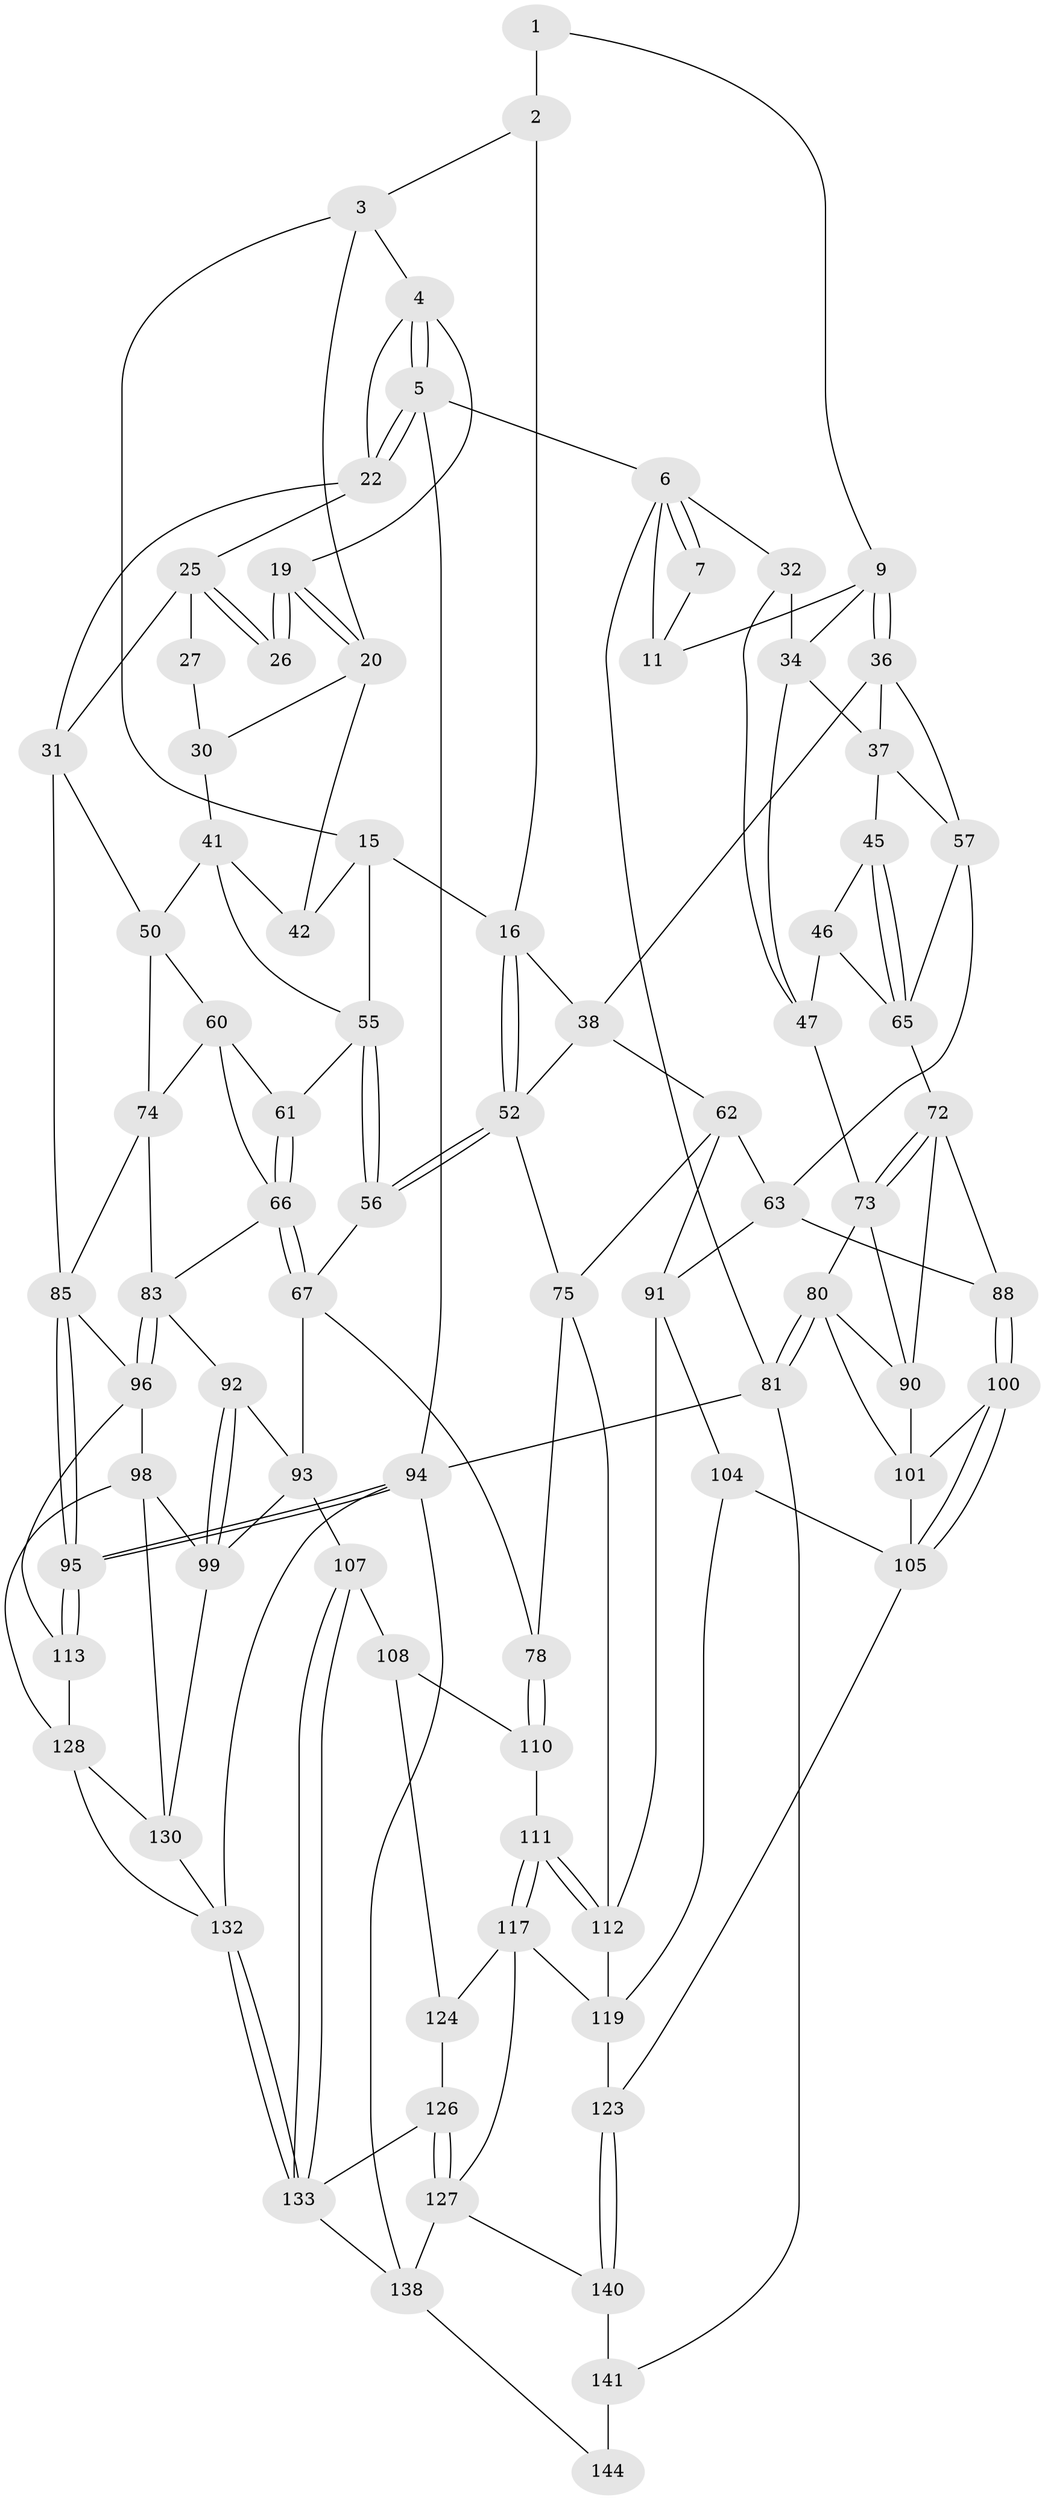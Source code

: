 // original degree distribution, {3: 0.027777777777777776, 4: 0.2152777777777778, 6: 0.22916666666666666, 5: 0.5277777777777778}
// Generated by graph-tools (version 1.1) at 2025/11/02/27/25 16:11:57]
// undirected, 84 vertices, 180 edges
graph export_dot {
graph [start="1"]
  node [color=gray90,style=filled];
  1 [pos="+0.23093909396320156+0",super="+8"];
  2 [pos="+0.3534472023893385+0",super="+13"];
  3 [pos="+0.6191428198631517+0",super="+14"];
  4 [pos="+0.8993871916604541+0",super="+18"];
  5 [pos="+1+0"];
  6 [pos="+0+0",super="+24"];
  7 [pos="+0.1364510266238472+0"];
  9 [pos="+0.17224092822036818+0.11008630576802904",super="+10"];
  11 [pos="+0.09764360610971207+0.10315683404932918",super="+12"];
  15 [pos="+0.4923442431025323+0.16621328806829155",super="+43"];
  16 [pos="+0.48830715470530045+0.16829687174504557",super="+17"];
  19 [pos="+0.7993209091449655+0.0879524995982597"];
  20 [pos="+0.7401556852000845+0.1224576377323608",super="+21"];
  22 [pos="+1+0.16365334985091462",super="+23"];
  25 [pos="+0.923651530534442+0.10085804010551891",super="+29"];
  26 [pos="+0.8552223730936813+0.11002856290079555"];
  27 [pos="+0.8580272293434762+0.12644175129552082",super="+28"];
  30 [pos="+0.8399765717152342+0.19837905079663182",super="+40"];
  31 [pos="+1+0.30909790487620664",super="+49"];
  32 [pos="+0+0.07095695650754225",super="+33"];
  34 [pos="+0.07937038636591648+0.21704965613629643",super="+35"];
  36 [pos="+0.19710451105347357+0.24798215205401997",super="+39"];
  37 [pos="+0.09951648901555891+0.23164085951621305",super="+44"];
  38 [pos="+0.3128870933671855+0.26883010614461633",super="+54"];
  41 [pos="+0.8559932885975367+0.2624514362139308",super="+51"];
  42 [pos="+0.7197966958415692+0.26404698661337084"];
  45 [pos="+0.030923432121764904+0.3369902624264866"];
  46 [pos="+0+0.3501210179517036"];
  47 [pos="+0+0.3339112768350834",super="+48"];
  50 [pos="+1+0.4093629681034472",super="+59"];
  52 [pos="+0.5189794413371465+0.40213943099589805",super="+53"];
  55 [pos="+0.6901397380711551+0.3360818262689768",super="+58"];
  56 [pos="+0.6288391843838879+0.44286354440486164"];
  57 [pos="+0.21577632432076693+0.3176268364831097",super="+64"];
  60 [pos="+0.8683686880394489+0.4199643085180548",super="+69"];
  61 [pos="+0.8341136547102224+0.3920030808052081"];
  62 [pos="+0.3362176730937704+0.49292127485098564",super="+77"];
  63 [pos="+0.22785878286987474+0.4643058210310103",super="+87"];
  65 [pos="+0.2135936010774772+0.45710584891017425",super="+71"];
  66 [pos="+0.7227348180429247+0.49820423284348436",super="+70"];
  67 [pos="+0.6709349021078888+0.4985590011157211",super="+68"];
  72 [pos="+0.091831745217797+0.516626054767071",super="+89"];
  73 [pos="+0+0.5193096064312788",super="+79"];
  74 [pos="+0.9022345163951611+0.49227263978315455",super="+82"];
  75 [pos="+0.47141079119209406+0.5756664619985401",super="+76"];
  78 [pos="+0.6197021605233908+0.5423004919626564"];
  80 [pos="+0+1",super="+115"];
  81 [pos="+0+1"];
  83 [pos="+0.8623981604261431+0.5737152572907541",super="+84"];
  85 [pos="+1+0.6310328856260147",super="+86"];
  88 [pos="+0.14437711956550092+0.6080683889422792"];
  90 [pos="+0.03834712103720211+0.6223448678115893",super="+102"];
  91 [pos="+0.2506062041986711+0.6671122564776705",super="+103"];
  92 [pos="+0.7952446624194126+0.6428177566711536"];
  93 [pos="+0.6709704038277354+0.49864695006071463",super="+106"];
  94 [pos="+1+1",super="+136"];
  95 [pos="+1+0.6967941610416593"];
  96 [pos="+0.8788814407569921+0.6121013153939399",super="+97"];
  98 [pos="+0.8085845326113442+0.6994717645463013",super="+129"];
  99 [pos="+0.8036478853919762+0.7002013469797331",super="+114"];
  100 [pos="+0.12912401885478486+0.6781863376482895"];
  101 [pos="+0.11833503430866223+0.678708580359974",super="+120"];
  104 [pos="+0.22639055650985127+0.6913281179803696"];
  105 [pos="+0.14321042906999973+0.6854302109512534",super="+121"];
  107 [pos="+0.6726013356129685+0.7414586546476396"];
  108 [pos="+0.6462825144407727+0.7399357138959629",super="+109"];
  110 [pos="+0.5866849557476713+0.6319061868466628"];
  111 [pos="+0.450601015378649+0.6737520580615473"];
  112 [pos="+0.42765286223665133+0.6377177221084379",super="+116"];
  113 [pos="+1+0.7228836712650087"];
  117 [pos="+0.4505366971573696+0.6781746617888792",super="+118"];
  119 [pos="+0.3877432259469191+0.8111365862551104",super="+122"];
  123 [pos="+0.2020557936499308+0.8514585098454287"];
  124 [pos="+0.5274822826219496+0.7346574763216492",super="+125"];
  126 [pos="+0.5389634037365589+0.8876355299428879"];
  127 [pos="+0.4768059451495091+0.9585776583510608",super="+139"];
  128 [pos="+0.932547979379456+0.7912931330325352",super="+135"];
  130 [pos="+0.8032786043758683+0.8130993172652415",super="+131"];
  132 [pos="+0.7865165710622009+0.8439934215867886",super="+137"];
  133 [pos="+0.7194843291535774+0.8312797416677784",super="+134"];
  138 [pos="+0.7601739360998251+1",super="+143"];
  140 [pos="+0.20929432448919658+0.8749437276177109"];
  141 [pos="+0.2058651194208342+0.9238973215612968",super="+142"];
  144 [pos="+0.43819427654521065+1"];
  1 -- 2 [weight=2];
  1 -- 9;
  2 -- 3;
  2 -- 16;
  3 -- 4;
  3 -- 20;
  3 -- 15;
  4 -- 5;
  4 -- 5;
  4 -- 19;
  4 -- 22;
  5 -- 6;
  5 -- 22;
  5 -- 22;
  5 -- 94;
  6 -- 7;
  6 -- 7;
  6 -- 81;
  6 -- 32;
  6 -- 11;
  7 -- 11;
  9 -- 36;
  9 -- 36;
  9 -- 34;
  9 -- 11;
  15 -- 16;
  15 -- 42;
  15 -- 55;
  16 -- 52;
  16 -- 52;
  16 -- 38;
  19 -- 20;
  19 -- 20;
  19 -- 26;
  19 -- 26;
  20 -- 30;
  20 -- 42;
  22 -- 31;
  22 -- 25;
  25 -- 26;
  25 -- 26;
  25 -- 31;
  25 -- 27;
  27 -- 30 [weight=2];
  30 -- 41;
  31 -- 50;
  31 -- 85;
  32 -- 47;
  32 -- 34;
  34 -- 37;
  34 -- 47;
  36 -- 37;
  36 -- 57;
  36 -- 38;
  37 -- 57;
  37 -- 45;
  38 -- 62;
  38 -- 52;
  41 -- 42;
  41 -- 50;
  41 -- 55;
  45 -- 46;
  45 -- 65;
  45 -- 65;
  46 -- 47;
  46 -- 65;
  47 -- 73;
  50 -- 60;
  50 -- 74;
  52 -- 56;
  52 -- 56;
  52 -- 75;
  55 -- 56;
  55 -- 56;
  55 -- 61;
  56 -- 67;
  57 -- 65;
  57 -- 63;
  60 -- 61;
  60 -- 66;
  60 -- 74;
  61 -- 66;
  61 -- 66;
  62 -- 63;
  62 -- 91;
  62 -- 75;
  63 -- 88;
  63 -- 91;
  65 -- 72;
  66 -- 67;
  66 -- 67;
  66 -- 83;
  67 -- 93;
  67 -- 78;
  72 -- 73;
  72 -- 73;
  72 -- 90;
  72 -- 88;
  73 -- 80;
  73 -- 90;
  74 -- 83;
  74 -- 85;
  75 -- 78;
  75 -- 112;
  78 -- 110;
  78 -- 110;
  80 -- 81;
  80 -- 81;
  80 -- 90;
  80 -- 101;
  81 -- 94;
  81 -- 141;
  83 -- 96;
  83 -- 96;
  83 -- 92;
  85 -- 95;
  85 -- 95;
  85 -- 96;
  88 -- 100;
  88 -- 100;
  90 -- 101;
  91 -- 104;
  91 -- 112;
  92 -- 93;
  92 -- 99;
  92 -- 99;
  93 -- 107;
  93 -- 99;
  94 -- 95;
  94 -- 95;
  94 -- 138;
  94 -- 132;
  95 -- 113;
  95 -- 113;
  96 -- 113;
  96 -- 98;
  98 -- 99;
  98 -- 128;
  98 -- 130;
  99 -- 130;
  100 -- 101;
  100 -- 105;
  100 -- 105;
  101 -- 105;
  104 -- 105;
  104 -- 119;
  105 -- 123;
  107 -- 108;
  107 -- 133;
  107 -- 133;
  108 -- 124 [weight=2];
  108 -- 110;
  110 -- 111;
  111 -- 112;
  111 -- 112;
  111 -- 117;
  111 -- 117;
  112 -- 119;
  113 -- 128;
  117 -- 124;
  117 -- 119;
  117 -- 127;
  119 -- 123;
  123 -- 140;
  123 -- 140;
  124 -- 126;
  126 -- 127;
  126 -- 127;
  126 -- 133;
  127 -- 140;
  127 -- 138;
  128 -- 130;
  128 -- 132;
  130 -- 132;
  132 -- 133;
  132 -- 133;
  133 -- 138;
  138 -- 144;
  140 -- 141;
  141 -- 144 [weight=2];
}
